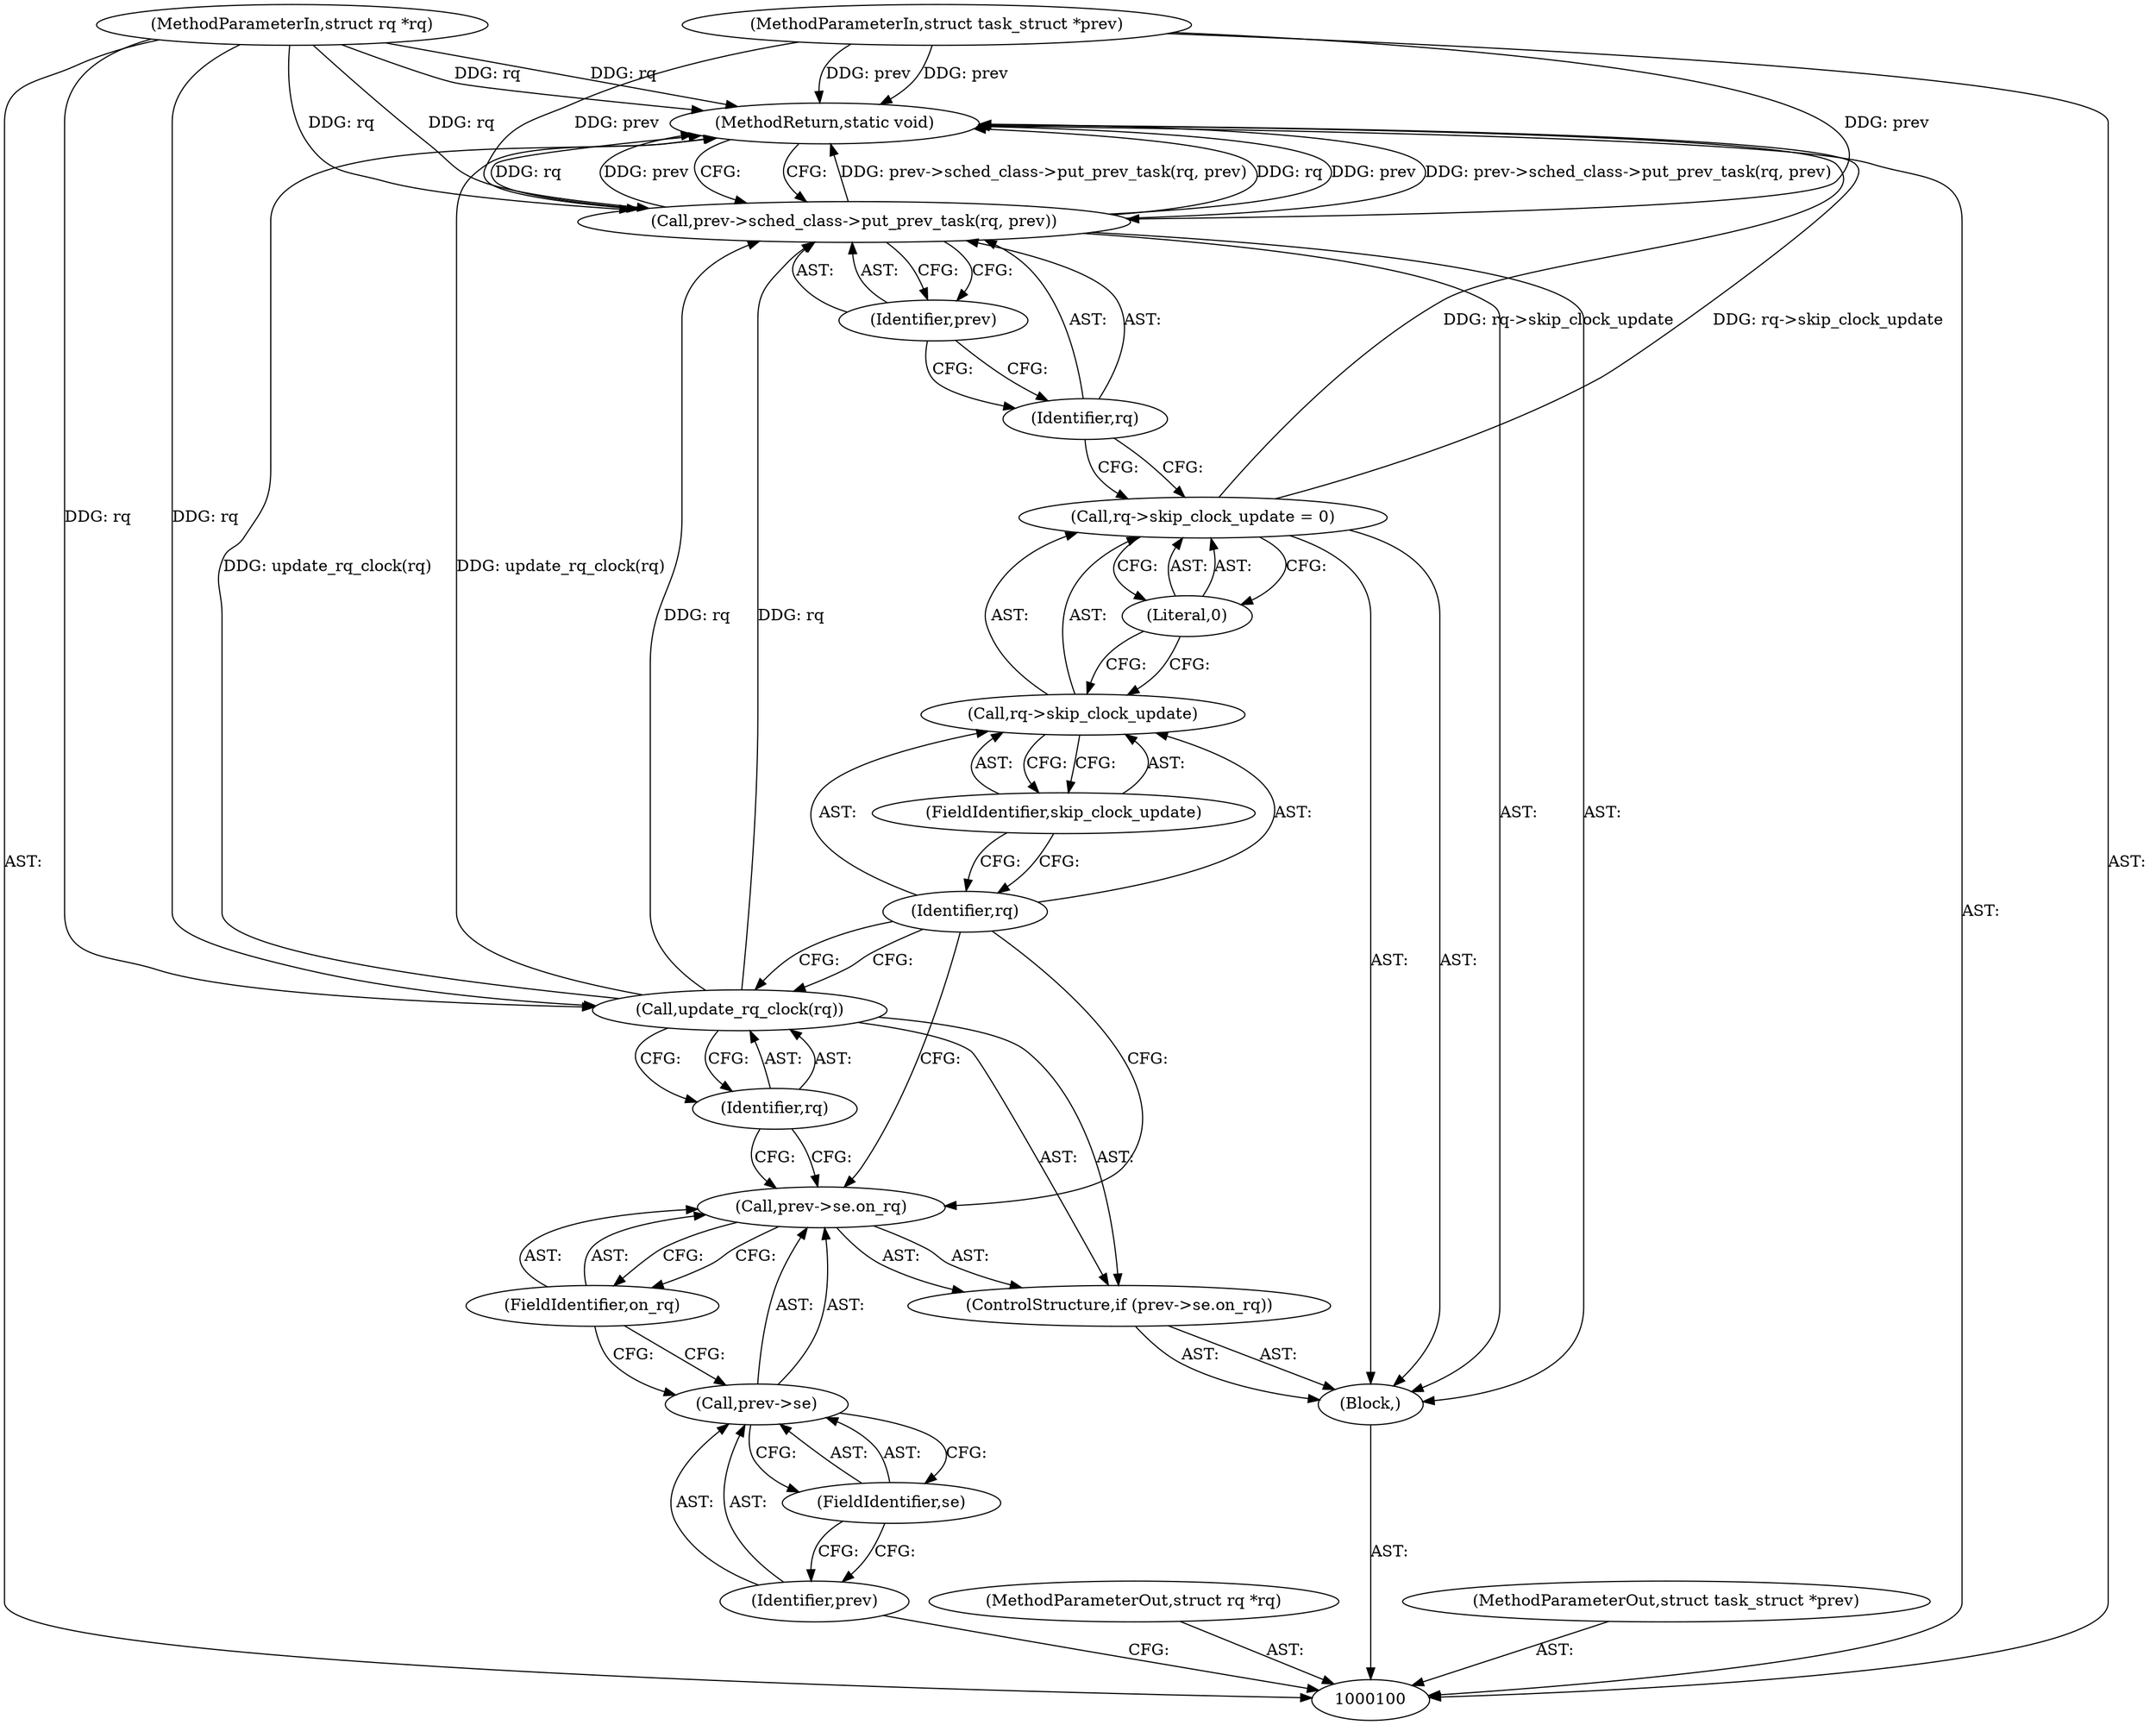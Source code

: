 digraph "1_linux_f26f9aff6aaf67e9a430d16c266f91b13a5bff64_1" {
"1000120" [label="(MethodReturn,static void)"];
"1000101" [label="(MethodParameterIn,struct rq *rq)"];
"1000151" [label="(MethodParameterOut,struct rq *rq)"];
"1000102" [label="(MethodParameterIn,struct task_struct *prev)"];
"1000152" [label="(MethodParameterOut,struct task_struct *prev)"];
"1000103" [label="(Block,)"];
"1000108" [label="(FieldIdentifier,se)"];
"1000109" [label="(FieldIdentifier,on_rq)"];
"1000104" [label="(ControlStructure,if (prev->se.on_rq))"];
"1000105" [label="(Call,prev->se.on_rq)"];
"1000106" [label="(Call,prev->se)"];
"1000107" [label="(Identifier,prev)"];
"1000111" [label="(Identifier,rq)"];
"1000110" [label="(Call,update_rq_clock(rq))"];
"1000112" [label="(Call,rq->skip_clock_update = 0)"];
"1000113" [label="(Call,rq->skip_clock_update)"];
"1000114" [label="(Identifier,rq)"];
"1000116" [label="(Literal,0)"];
"1000115" [label="(FieldIdentifier,skip_clock_update)"];
"1000117" [label="(Call,prev->sched_class->put_prev_task(rq, prev))"];
"1000118" [label="(Identifier,rq)"];
"1000119" [label="(Identifier,prev)"];
"1000120" -> "1000100"  [label="AST: "];
"1000120" -> "1000117"  [label="CFG: "];
"1000117" -> "1000120"  [label="DDG: prev->sched_class->put_prev_task(rq, prev)"];
"1000117" -> "1000120"  [label="DDG: rq"];
"1000117" -> "1000120"  [label="DDG: prev"];
"1000102" -> "1000120"  [label="DDG: prev"];
"1000112" -> "1000120"  [label="DDG: rq->skip_clock_update"];
"1000101" -> "1000120"  [label="DDG: rq"];
"1000110" -> "1000120"  [label="DDG: update_rq_clock(rq)"];
"1000101" -> "1000100"  [label="AST: "];
"1000101" -> "1000120"  [label="DDG: rq"];
"1000101" -> "1000110"  [label="DDG: rq"];
"1000101" -> "1000117"  [label="DDG: rq"];
"1000151" -> "1000100"  [label="AST: "];
"1000102" -> "1000100"  [label="AST: "];
"1000102" -> "1000120"  [label="DDG: prev"];
"1000102" -> "1000117"  [label="DDG: prev"];
"1000152" -> "1000100"  [label="AST: "];
"1000103" -> "1000100"  [label="AST: "];
"1000104" -> "1000103"  [label="AST: "];
"1000112" -> "1000103"  [label="AST: "];
"1000117" -> "1000103"  [label="AST: "];
"1000108" -> "1000106"  [label="AST: "];
"1000108" -> "1000107"  [label="CFG: "];
"1000106" -> "1000108"  [label="CFG: "];
"1000109" -> "1000105"  [label="AST: "];
"1000109" -> "1000106"  [label="CFG: "];
"1000105" -> "1000109"  [label="CFG: "];
"1000104" -> "1000103"  [label="AST: "];
"1000105" -> "1000104"  [label="AST: "];
"1000110" -> "1000104"  [label="AST: "];
"1000105" -> "1000104"  [label="AST: "];
"1000105" -> "1000109"  [label="CFG: "];
"1000106" -> "1000105"  [label="AST: "];
"1000109" -> "1000105"  [label="AST: "];
"1000111" -> "1000105"  [label="CFG: "];
"1000114" -> "1000105"  [label="CFG: "];
"1000106" -> "1000105"  [label="AST: "];
"1000106" -> "1000108"  [label="CFG: "];
"1000107" -> "1000106"  [label="AST: "];
"1000108" -> "1000106"  [label="AST: "];
"1000109" -> "1000106"  [label="CFG: "];
"1000107" -> "1000106"  [label="AST: "];
"1000107" -> "1000100"  [label="CFG: "];
"1000108" -> "1000107"  [label="CFG: "];
"1000111" -> "1000110"  [label="AST: "];
"1000111" -> "1000105"  [label="CFG: "];
"1000110" -> "1000111"  [label="CFG: "];
"1000110" -> "1000104"  [label="AST: "];
"1000110" -> "1000111"  [label="CFG: "];
"1000111" -> "1000110"  [label="AST: "];
"1000114" -> "1000110"  [label="CFG: "];
"1000110" -> "1000120"  [label="DDG: update_rq_clock(rq)"];
"1000101" -> "1000110"  [label="DDG: rq"];
"1000110" -> "1000117"  [label="DDG: rq"];
"1000112" -> "1000103"  [label="AST: "];
"1000112" -> "1000116"  [label="CFG: "];
"1000113" -> "1000112"  [label="AST: "];
"1000116" -> "1000112"  [label="AST: "];
"1000118" -> "1000112"  [label="CFG: "];
"1000112" -> "1000120"  [label="DDG: rq->skip_clock_update"];
"1000113" -> "1000112"  [label="AST: "];
"1000113" -> "1000115"  [label="CFG: "];
"1000114" -> "1000113"  [label="AST: "];
"1000115" -> "1000113"  [label="AST: "];
"1000116" -> "1000113"  [label="CFG: "];
"1000114" -> "1000113"  [label="AST: "];
"1000114" -> "1000110"  [label="CFG: "];
"1000114" -> "1000105"  [label="CFG: "];
"1000115" -> "1000114"  [label="CFG: "];
"1000116" -> "1000112"  [label="AST: "];
"1000116" -> "1000113"  [label="CFG: "];
"1000112" -> "1000116"  [label="CFG: "];
"1000115" -> "1000113"  [label="AST: "];
"1000115" -> "1000114"  [label="CFG: "];
"1000113" -> "1000115"  [label="CFG: "];
"1000117" -> "1000103"  [label="AST: "];
"1000117" -> "1000119"  [label="CFG: "];
"1000118" -> "1000117"  [label="AST: "];
"1000119" -> "1000117"  [label="AST: "];
"1000120" -> "1000117"  [label="CFG: "];
"1000117" -> "1000120"  [label="DDG: prev->sched_class->put_prev_task(rq, prev)"];
"1000117" -> "1000120"  [label="DDG: rq"];
"1000117" -> "1000120"  [label="DDG: prev"];
"1000110" -> "1000117"  [label="DDG: rq"];
"1000101" -> "1000117"  [label="DDG: rq"];
"1000102" -> "1000117"  [label="DDG: prev"];
"1000118" -> "1000117"  [label="AST: "];
"1000118" -> "1000112"  [label="CFG: "];
"1000119" -> "1000118"  [label="CFG: "];
"1000119" -> "1000117"  [label="AST: "];
"1000119" -> "1000118"  [label="CFG: "];
"1000117" -> "1000119"  [label="CFG: "];
}
